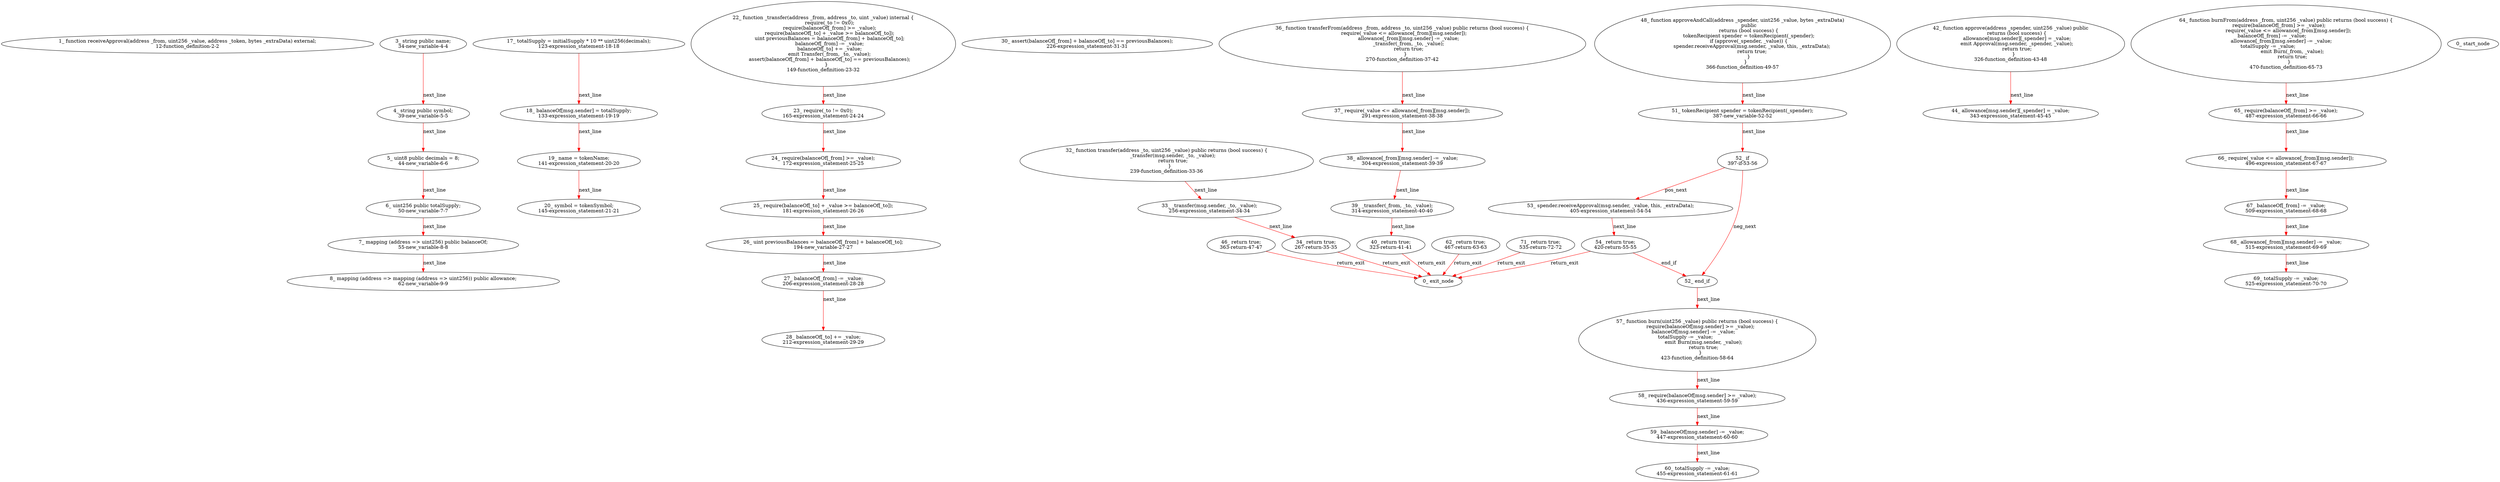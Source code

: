 digraph  {
12 [label="1_ function receiveApproval(address _from, uint256 _value, address _token, bytes _extraData) external;\n12-function_definition-2-2", method="receiveApproval(address _from,uint256 _value,address _token,bytes _extraData)", type_label=function_definition];
34 [label="3_ string public name;\n34-new_variable-4-4", method="", type_label=new_variable];
39 [label="4_ string public symbol;\n39-new_variable-5-5", method="", type_label=new_variable];
44 [label="5_ uint8 public decimals = 8;\n44-new_variable-6-6", method="", type_label=new_variable];
50 [label="6_ uint256 public totalSupply;\n50-new_variable-7-7", method="", type_label=new_variable];
55 [label="7_ mapping (address => uint256) public balanceOf;\n55-new_variable-8-8", method="", type_label=new_variable];
62 [label="8_ mapping (address => mapping (address => uint256)) public allowance;\n62-new_variable-9-9", method="", type_label=new_variable];
123 [label="17_ totalSupply = initialSupply * 10 ** uint256(decimals);\n123-expression_statement-18-18", method="", type_label=expression_statement];
133 [label="18_ balanceOf[msg.sender] = totalSupply;\n133-expression_statement-19-19", method="", type_label=expression_statement];
141 [label="19_ name = tokenName;\n141-expression_statement-20-20", method="", type_label=expression_statement];
145 [label="20_ symbol = tokenSymbol;\n145-expression_statement-21-21", method="", type_label=expression_statement];
149 [label="22_ function _transfer(address _from, address _to, uint _value) internal {\n        require(_to != 0x0);\n        require(balanceOf[_from] >= _value);\n        require(balanceOf[_to] + _value >= balanceOf[_to]);\n        uint previousBalances = balanceOf[_from] + balanceOf[_to];\n        balanceOf[_from] -= _value;\n        balanceOf[_to] += _value;\n        emit Transfer(_from, _to, _value);\n        assert(balanceOf[_from] + balanceOf[_to] == previousBalances);\n    }\n149-function_definition-23-32", method="_transfer(address _from,address _to,uint _value)", type_label=function_definition];
165 [label="23_ require(_to != 0x0);\n165-expression_statement-24-24", method="_transfer(address _from,address _to,uint _value)", type_label=expression_statement];
172 [label="24_ require(balanceOf[_from] >= _value);\n172-expression_statement-25-25", method="_transfer(address _from,address _to,uint _value)", type_label=expression_statement];
181 [label="25_ require(balanceOf[_to] + _value >= balanceOf[_to]);\n181-expression_statement-26-26", method="_transfer(address _from,address _to,uint _value)", type_label=expression_statement];
194 [label="26_ uint previousBalances = balanceOf[_from] + balanceOf[_to];\n194-new_variable-27-27", method="_transfer(address _from,address _to,uint _value)", type_label=new_variable];
206 [label="27_ balanceOf[_from] -= _value;\n206-expression_statement-28-28", method="_transfer(address _from,address _to,uint _value)", type_label=expression_statement];
212 [label="28_ balanceOf[_to] += _value;\n212-expression_statement-29-29", method="_transfer(address _from,address _to,uint _value)", type_label=expression_statement];
226 [label="30_ assert(balanceOf[_from] + balanceOf[_to] == previousBalances);\n226-expression_statement-31-31", method="_transfer(address _from,address _to,uint _value)", type_label=expression_statement];
239 [label="32_ function transfer(address _to, uint256 _value) public returns (bool success) {\n        _transfer(msg.sender, _to, _value);\n        return true;\n    }\n239-function_definition-33-36", method="transfer(address _to,uint256 _value)", type_label=function_definition];
256 [label="33_ _transfer(msg.sender, _to, _value);\n256-expression_statement-34-34", method="transfer(address _to,uint256 _value)", type_label=expression_statement];
267 [label="34_ return true;\n267-return-35-35", method="transfer(address _to,uint256 _value)", type_label=return];
270 [label="36_ function transferFrom(address _from, address _to, uint256 _value) public returns (bool success) {\n        require(_value <= allowance[_from][msg.sender]);      \n        allowance[_from][msg.sender] -= _value;\n        _transfer(_from, _to, _value);\n        return true;\n    }\n270-function_definition-37-42", method="transferFrom(address _from,address _to,uint256 _value)", type_label=function_definition];
291 [label="37_ require(_value <= allowance[_from][msg.sender]);\n291-expression_statement-38-38", method="transferFrom(address _from,address _to,uint256 _value)", type_label=expression_statement];
304 [label="38_ allowance[_from][msg.sender] -= _value;\n304-expression_statement-39-39", method="transferFrom(address _from,address _to,uint256 _value)", type_label=expression_statement];
314 [label="39_ _transfer(_from, _to, _value);\n314-expression_statement-40-40", method="transferFrom(address _from,address _to,uint256 _value)", type_label=expression_statement];
323 [label="40_ return true;\n323-return-41-41", method="transferFrom(address _from,address _to,uint256 _value)", type_label=return];
326 [label="42_ function approve(address _spender, uint256 _value) public\n        returns (bool success) {\n        allowance[msg.sender][_spender] = _value;\n        emit Approval(msg.sender, _spender, _value);\n        return true;\n    }\n326-function_definition-43-48", method="approve(address _spender,uint256 _value)", type_label=function_definition];
343 [label="44_ allowance[msg.sender][_spender] = _value;\n343-expression_statement-45-45", method="approve(address _spender,uint256 _value)", type_label=expression_statement];
363 [label="46_ return true;\n363-return-47-47", method="approve(address _spender,uint256 _value)", type_label=return];
366 [label="48_ function approveAndCall(address _spender, uint256 _value, bytes _extraData)\n        public\n        returns (bool success) {\n        tokenRecipient spender = tokenRecipient(_spender);\n        if (approve(_spender, _value)) {\n            spender.receiveApproval(msg.sender, _value, this, _extraData);\n            return true;\n        }\n    }\n366-function_definition-49-57", method="approveAndCall(address _spender,uint256 _value,bytes _extraData)", type_label=function_definition];
387 [label="51_ tokenRecipient spender = tokenRecipient(_spender);\n387-new_variable-52-52", method="approveAndCall(address _spender,uint256 _value,bytes _extraData)", type_label=new_variable];
397 [label="52_ if\n397-if-53-56", method="approveAndCall(address _spender,uint256 _value,bytes _extraData)", type_label=if];
930 [label="52_ end_if", method="approveAndCall(address _spender,uint256 _value,bytes _extraData)", type_label=end_if];
405 [label="53_ spender.receiveApproval(msg.sender, _value, this, _extraData);\n405-expression_statement-54-54", method="approveAndCall(address _spender,uint256 _value,bytes _extraData)", type_label=expression_statement];
420 [label="54_ return true;\n420-return-55-55", method="approveAndCall(address _spender,uint256 _value,bytes _extraData)", type_label=return];
423 [label="57_ function burn(uint256 _value) public returns (bool success) {\n        require(balanceOf[msg.sender] >= _value);    \n        balanceOf[msg.sender] -= _value;             \n        totalSupply -= _value;                       \n        emit Burn(msg.sender, _value);\n        return true;\n    }\n423-function_definition-58-64", method="burn(uint256 _value)", type_label=function_definition];
436 [label="58_ require(balanceOf[msg.sender] >= _value);\n436-expression_statement-59-59", method="burn(uint256 _value)", type_label=expression_statement];
447 [label="59_ balanceOf[msg.sender] -= _value;\n447-expression_statement-60-60", method="burn(uint256 _value)", type_label=expression_statement];
455 [label="60_ totalSupply -= _value;\n455-expression_statement-61-61", method="burn(uint256 _value)", type_label=expression_statement];
467 [label="62_ return true;\n467-return-63-63", method="burn(uint256 _value)", type_label=return];
470 [label="64_ function burnFrom(address _from, uint256 _value) public returns (bool success) {\n        require(balanceOf[_from] >= _value);                 \n        require(_value <= allowance[_from][msg.sender]);     \n        balanceOf[_from] -= _value;                          \n        allowance[_from][msg.sender] -= _value;              \n        totalSupply -= _value;                               \n        emit Burn(_from, _value);\n        return true;\n    }\n470-function_definition-65-73", method="burnFrom(address _from,uint256 _value)", type_label=function_definition];
487 [label="65_ require(balanceOf[_from] >= _value);\n487-expression_statement-66-66", method="burnFrom(address _from,uint256 _value)", type_label=expression_statement];
496 [label="66_ require(_value <= allowance[_from][msg.sender]);\n496-expression_statement-67-67", method="burnFrom(address _from,uint256 _value)", type_label=expression_statement];
509 [label="67_ balanceOf[_from] -= _value;\n509-expression_statement-68-68", method="burnFrom(address _from,uint256 _value)", type_label=expression_statement];
515 [label="68_ allowance[_from][msg.sender] -= _value;\n515-expression_statement-69-69", method="burnFrom(address _from,uint256 _value)", type_label=expression_statement];
525 [label="69_ totalSupply -= _value;\n525-expression_statement-70-70", method="burnFrom(address _from,uint256 _value)", type_label=expression_statement];
535 [label="71_ return true;\n535-return-72-72", method="burnFrom(address _from,uint256 _value)", type_label=return];
1 [label="0_ start_node", method="", type_label=start];
2 [label="0_ exit_node", method="", type_label=exit];
34 -> 39  [color=red, controlflow_type=next_line, edge_type=CFG_edge, key=0, label=next_line];
39 -> 44  [color=red, controlflow_type=next_line, edge_type=CFG_edge, key=0, label=next_line];
44 -> 50  [color=red, controlflow_type=next_line, edge_type=CFG_edge, key=0, label=next_line];
50 -> 55  [color=red, controlflow_type=next_line, edge_type=CFG_edge, key=0, label=next_line];
55 -> 62  [color=red, controlflow_type=next_line, edge_type=CFG_edge, key=0, label=next_line];
123 -> 133  [color=red, controlflow_type=next_line, edge_type=CFG_edge, key=0, label=next_line];
133 -> 141  [color=red, controlflow_type=next_line, edge_type=CFG_edge, key=0, label=next_line];
141 -> 145  [color=red, controlflow_type=next_line, edge_type=CFG_edge, key=0, label=next_line];
149 -> 165  [color=red, controlflow_type=next_line, edge_type=CFG_edge, key=0, label=next_line];
165 -> 172  [color=red, controlflow_type=next_line, edge_type=CFG_edge, key=0, label=next_line];
172 -> 181  [color=red, controlflow_type=next_line, edge_type=CFG_edge, key=0, label=next_line];
181 -> 194  [color=red, controlflow_type=next_line, edge_type=CFG_edge, key=0, label=next_line];
194 -> 206  [color=red, controlflow_type=next_line, edge_type=CFG_edge, key=0, label=next_line];
206 -> 212  [color=red, controlflow_type=next_line, edge_type=CFG_edge, key=0, label=next_line];
239 -> 256  [color=red, controlflow_type=next_line, edge_type=CFG_edge, key=0, label=next_line];
256 -> 267  [color=red, controlflow_type=next_line, edge_type=CFG_edge, key=0, label=next_line];
267 -> 2  [color=red, controlflow_type=return_exit, edge_type=CFG_edge, key=0, label=return_exit];
270 -> 291  [color=red, controlflow_type=next_line, edge_type=CFG_edge, key=0, label=next_line];
291 -> 304  [color=red, controlflow_type=next_line, edge_type=CFG_edge, key=0, label=next_line];
304 -> 314  [color=red, controlflow_type=next_line, edge_type=CFG_edge, key=0, label=next_line];
314 -> 323  [color=red, controlflow_type=next_line, edge_type=CFG_edge, key=0, label=next_line];
323 -> 2  [color=red, controlflow_type=return_exit, edge_type=CFG_edge, key=0, label=return_exit];
326 -> 343  [color=red, controlflow_type=next_line, edge_type=CFG_edge, key=0, label=next_line];
363 -> 2  [color=red, controlflow_type=return_exit, edge_type=CFG_edge, key=0, label=return_exit];
366 -> 387  [color=red, controlflow_type=next_line, edge_type=CFG_edge, key=0, label=next_line];
387 -> 397  [color=red, controlflow_type=next_line, edge_type=CFG_edge, key=0, label=next_line];
397 -> 405  [color=red, controlflow_type=pos_next, edge_type=CFG_edge, key=0, label=pos_next];
397 -> 930  [color=red, controlflow_type=neg_next, edge_type=CFG_edge, key=0, label=neg_next];
930 -> 423  [color=red, controlflow_type=next_line, edge_type=CFG_edge, key=0, label=next_line];
405 -> 420  [color=red, controlflow_type=next_line, edge_type=CFG_edge, key=0, label=next_line];
420 -> 930  [color=red, controlflow_type=end_if, edge_type=CFG_edge, key=0, label=end_if];
420 -> 2  [color=red, controlflow_type=return_exit, edge_type=CFG_edge, key=0, label=return_exit];
423 -> 436  [color=red, controlflow_type=next_line, edge_type=CFG_edge, key=0, label=next_line];
436 -> 447  [color=red, controlflow_type=next_line, edge_type=CFG_edge, key=0, label=next_line];
447 -> 455  [color=red, controlflow_type=next_line, edge_type=CFG_edge, key=0, label=next_line];
467 -> 2  [color=red, controlflow_type=return_exit, edge_type=CFG_edge, key=0, label=return_exit];
470 -> 487  [color=red, controlflow_type=next_line, edge_type=CFG_edge, key=0, label=next_line];
487 -> 496  [color=red, controlflow_type=next_line, edge_type=CFG_edge, key=0, label=next_line];
496 -> 509  [color=red, controlflow_type=next_line, edge_type=CFG_edge, key=0, label=next_line];
509 -> 515  [color=red, controlflow_type=next_line, edge_type=CFG_edge, key=0, label=next_line];
515 -> 525  [color=red, controlflow_type=next_line, edge_type=CFG_edge, key=0, label=next_line];
535 -> 2  [color=red, controlflow_type=return_exit, edge_type=CFG_edge, key=0, label=return_exit];
}
